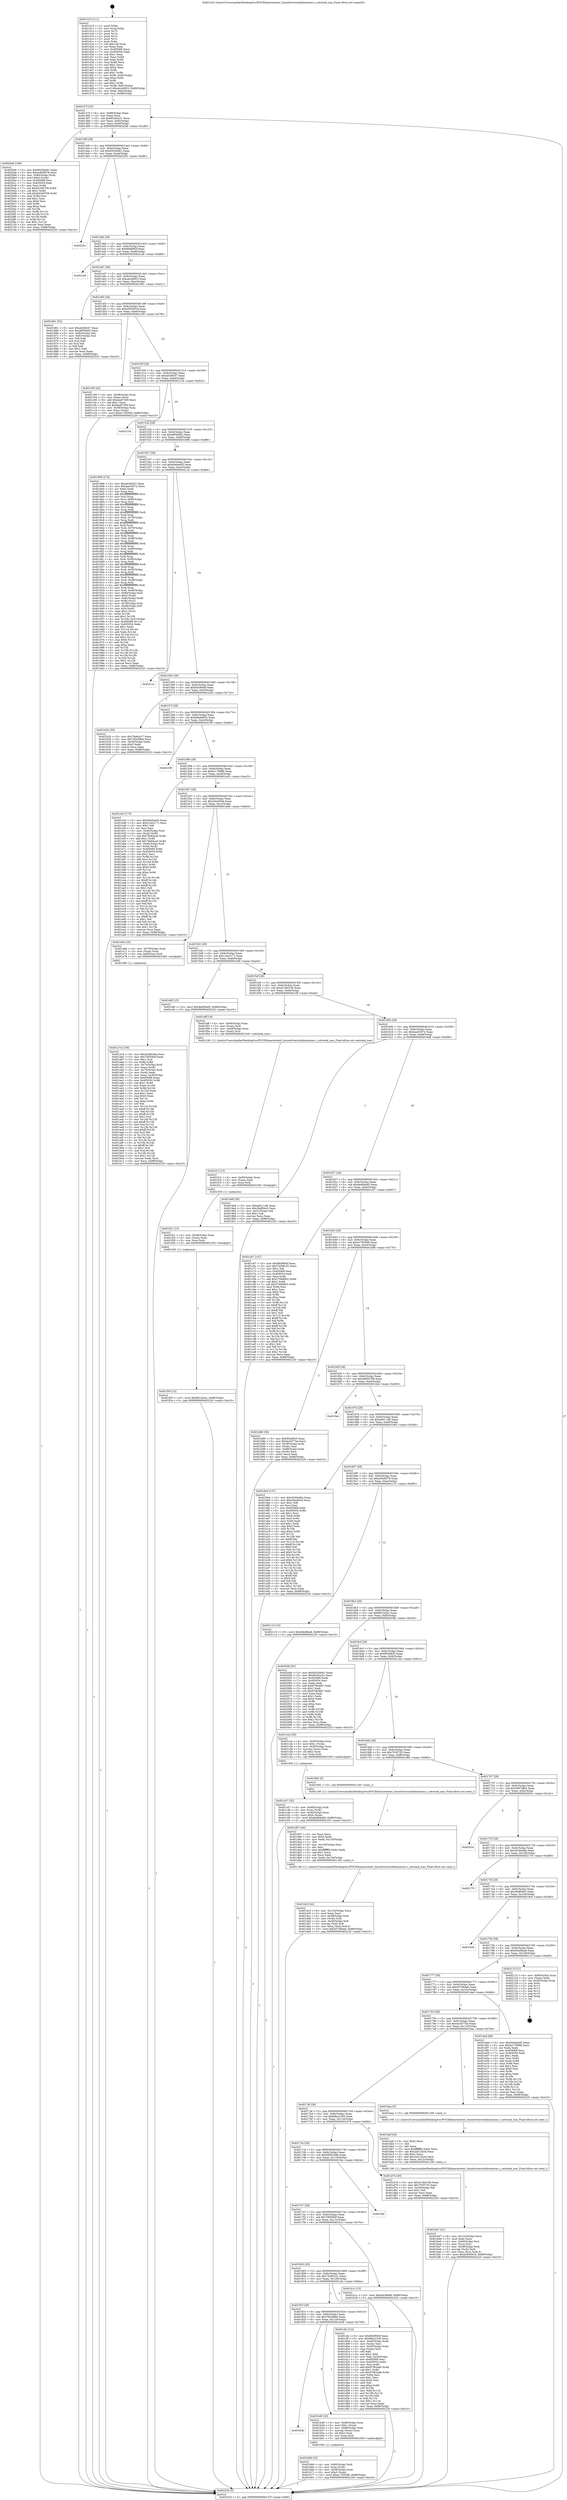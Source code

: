 digraph "0x401410" {
  label = "0x401410 (/mnt/c/Users/mathe/Desktop/tcc/POCII/binaries/extr_linuxdriversisdnhisaxisac.c_setstack_isac_Final-ollvm.out::main(0))"
  labelloc = "t"
  node[shape=record]

  Entry [label="",width=0.3,height=0.3,shape=circle,fillcolor=black,style=filled]
  "0x40147f" [label="{
     0x40147f [32]\l
     | [instrs]\l
     &nbsp;&nbsp;0x40147f \<+6\>: mov -0x88(%rbp),%eax\l
     &nbsp;&nbsp;0x401485 \<+2\>: mov %eax,%ecx\l
     &nbsp;&nbsp;0x401487 \<+6\>: sub $0x803dca31,%ecx\l
     &nbsp;&nbsp;0x40148d \<+6\>: mov %eax,-0x9c(%rbp)\l
     &nbsp;&nbsp;0x401493 \<+6\>: mov %ecx,-0xa0(%rbp)\l
     &nbsp;&nbsp;0x401499 \<+6\>: je 00000000004020a6 \<main+0xc96\>\l
  }"]
  "0x4020a6" [label="{
     0x4020a6 [106]\l
     | [instrs]\l
     &nbsp;&nbsp;0x4020a6 \<+5\>: mov $0x8502bb61,%eax\l
     &nbsp;&nbsp;0x4020ab \<+5\>: mov $0xec828678,%ecx\l
     &nbsp;&nbsp;0x4020b0 \<+4\>: mov -0x80(%rbp),%rdx\l
     &nbsp;&nbsp;0x4020b4 \<+6\>: movl $0x0,(%rdx)\l
     &nbsp;&nbsp;0x4020ba \<+7\>: mov 0x405068,%esi\l
     &nbsp;&nbsp;0x4020c1 \<+7\>: mov 0x405054,%edi\l
     &nbsp;&nbsp;0x4020c8 \<+3\>: mov %esi,%r8d\l
     &nbsp;&nbsp;0x4020cb \<+7\>: sub $0xb5340709,%r8d\l
     &nbsp;&nbsp;0x4020d2 \<+4\>: sub $0x1,%r8d\l
     &nbsp;&nbsp;0x4020d6 \<+7\>: add $0xb5340709,%r8d\l
     &nbsp;&nbsp;0x4020dd \<+4\>: imul %r8d,%esi\l
     &nbsp;&nbsp;0x4020e1 \<+3\>: and $0x1,%esi\l
     &nbsp;&nbsp;0x4020e4 \<+3\>: cmp $0x0,%esi\l
     &nbsp;&nbsp;0x4020e7 \<+4\>: sete %r9b\l
     &nbsp;&nbsp;0x4020eb \<+3\>: cmp $0xa,%edi\l
     &nbsp;&nbsp;0x4020ee \<+4\>: setl %r10b\l
     &nbsp;&nbsp;0x4020f2 \<+3\>: mov %r9b,%r11b\l
     &nbsp;&nbsp;0x4020f5 \<+3\>: and %r10b,%r11b\l
     &nbsp;&nbsp;0x4020f8 \<+3\>: xor %r10b,%r9b\l
     &nbsp;&nbsp;0x4020fb \<+3\>: or %r9b,%r11b\l
     &nbsp;&nbsp;0x4020fe \<+4\>: test $0x1,%r11b\l
     &nbsp;&nbsp;0x402102 \<+3\>: cmovne %ecx,%eax\l
     &nbsp;&nbsp;0x402105 \<+6\>: mov %eax,-0x88(%rbp)\l
     &nbsp;&nbsp;0x40210b \<+5\>: jmp 0000000000402220 \<main+0xe10\>\l
  }"]
  "0x40149f" [label="{
     0x40149f [28]\l
     | [instrs]\l
     &nbsp;&nbsp;0x40149f \<+5\>: jmp 00000000004014a4 \<main+0x94\>\l
     &nbsp;&nbsp;0x4014a4 \<+6\>: mov -0x9c(%rbp),%eax\l
     &nbsp;&nbsp;0x4014aa \<+5\>: sub $0x8502bb61,%eax\l
     &nbsp;&nbsp;0x4014af \<+6\>: mov %eax,-0xa4(%rbp)\l
     &nbsp;&nbsp;0x4014b5 \<+6\>: je 000000000040220c \<main+0xdfc\>\l
  }"]
  Exit [label="",width=0.3,height=0.3,shape=circle,fillcolor=black,style=filled,peripheries=2]
  "0x40220c" [label="{
     0x40220c\l
  }", style=dashed]
  "0x4014bb" [label="{
     0x4014bb [28]\l
     | [instrs]\l
     &nbsp;&nbsp;0x4014bb \<+5\>: jmp 00000000004014c0 \<main+0xb0\>\l
     &nbsp;&nbsp;0x4014c0 \<+6\>: mov -0x9c(%rbp),%eax\l
     &nbsp;&nbsp;0x4014c6 \<+5\>: sub $0x884f992f,%eax\l
     &nbsp;&nbsp;0x4014cb \<+6\>: mov %eax,-0xa8(%rbp)\l
     &nbsp;&nbsp;0x4014d1 \<+6\>: je 00000000004021a9 \<main+0xd99\>\l
  }"]
  "0x401f30" [label="{
     0x401f30 [15]\l
     | [instrs]\l
     &nbsp;&nbsp;0x401f30 \<+10\>: movl $0xf921b2ec,-0x88(%rbp)\l
     &nbsp;&nbsp;0x401f3a \<+5\>: jmp 0000000000402220 \<main+0xe10\>\l
  }"]
  "0x4021a9" [label="{
     0x4021a9\l
  }", style=dashed]
  "0x4014d7" [label="{
     0x4014d7 [28]\l
     | [instrs]\l
     &nbsp;&nbsp;0x4014d7 \<+5\>: jmp 00000000004014dc \<main+0xcc\>\l
     &nbsp;&nbsp;0x4014dc \<+6\>: mov -0x9c(%rbp),%eax\l
     &nbsp;&nbsp;0x4014e2 \<+5\>: sub $0xa4c4d923,%eax\l
     &nbsp;&nbsp;0x4014e7 \<+6\>: mov %eax,-0xac(%rbp)\l
     &nbsp;&nbsp;0x4014ed \<+6\>: je 0000000000401861 \<main+0x451\>\l
  }"]
  "0x401f21" [label="{
     0x401f21 [15]\l
     | [instrs]\l
     &nbsp;&nbsp;0x401f21 \<+4\>: mov -0x48(%rbp),%rax\l
     &nbsp;&nbsp;0x401f25 \<+3\>: mov (%rax),%rax\l
     &nbsp;&nbsp;0x401f28 \<+3\>: mov %rax,%rdi\l
     &nbsp;&nbsp;0x401f2b \<+5\>: call 0000000000401030 \<free@plt\>\l
     | [calls]\l
     &nbsp;&nbsp;0x401030 \{1\} (unknown)\l
  }"]
  "0x401861" [label="{
     0x401861 [53]\l
     | [instrs]\l
     &nbsp;&nbsp;0x401861 \<+5\>: mov $0xa626fc67,%eax\l
     &nbsp;&nbsp;0x401866 \<+5\>: mov $0xaf958d0c,%ecx\l
     &nbsp;&nbsp;0x40186b \<+6\>: mov -0x82(%rbp),%dl\l
     &nbsp;&nbsp;0x401871 \<+7\>: mov -0x81(%rbp),%sil\l
     &nbsp;&nbsp;0x401878 \<+3\>: mov %dl,%dil\l
     &nbsp;&nbsp;0x40187b \<+3\>: and %sil,%dil\l
     &nbsp;&nbsp;0x40187e \<+3\>: xor %sil,%dl\l
     &nbsp;&nbsp;0x401881 \<+3\>: or %dl,%dil\l
     &nbsp;&nbsp;0x401884 \<+4\>: test $0x1,%dil\l
     &nbsp;&nbsp;0x401888 \<+3\>: cmovne %ecx,%eax\l
     &nbsp;&nbsp;0x40188b \<+6\>: mov %eax,-0x88(%rbp)\l
     &nbsp;&nbsp;0x401891 \<+5\>: jmp 0000000000402220 \<main+0xe10\>\l
  }"]
  "0x4014f3" [label="{
     0x4014f3 [28]\l
     | [instrs]\l
     &nbsp;&nbsp;0x4014f3 \<+5\>: jmp 00000000004014f8 \<main+0xe8\>\l
     &nbsp;&nbsp;0x4014f8 \<+6\>: mov -0x9c(%rbp),%eax\l
     &nbsp;&nbsp;0x4014fe \<+5\>: sub $0xa5850918,%eax\l
     &nbsp;&nbsp;0x401503 \<+6\>: mov %eax,-0xb0(%rbp)\l
     &nbsp;&nbsp;0x401509 \<+6\>: je 0000000000401c00 \<main+0x7f0\>\l
  }"]
  "0x402220" [label="{
     0x402220 [5]\l
     | [instrs]\l
     &nbsp;&nbsp;0x402220 \<+5\>: jmp 000000000040147f \<main+0x6f\>\l
  }"]
  "0x401410" [label="{
     0x401410 [111]\l
     | [instrs]\l
     &nbsp;&nbsp;0x401410 \<+1\>: push %rbp\l
     &nbsp;&nbsp;0x401411 \<+3\>: mov %rsp,%rbp\l
     &nbsp;&nbsp;0x401414 \<+2\>: push %r15\l
     &nbsp;&nbsp;0x401416 \<+2\>: push %r14\l
     &nbsp;&nbsp;0x401418 \<+2\>: push %r13\l
     &nbsp;&nbsp;0x40141a \<+2\>: push %r12\l
     &nbsp;&nbsp;0x40141c \<+1\>: push %rbx\l
     &nbsp;&nbsp;0x40141d \<+7\>: sub $0x128,%rsp\l
     &nbsp;&nbsp;0x401424 \<+2\>: xor %eax,%eax\l
     &nbsp;&nbsp;0x401426 \<+7\>: mov 0x405068,%ecx\l
     &nbsp;&nbsp;0x40142d \<+7\>: mov 0x405054,%edx\l
     &nbsp;&nbsp;0x401434 \<+3\>: sub $0x1,%eax\l
     &nbsp;&nbsp;0x401437 \<+3\>: mov %ecx,%r8d\l
     &nbsp;&nbsp;0x40143a \<+3\>: add %eax,%r8d\l
     &nbsp;&nbsp;0x40143d \<+4\>: imul %r8d,%ecx\l
     &nbsp;&nbsp;0x401441 \<+3\>: and $0x1,%ecx\l
     &nbsp;&nbsp;0x401444 \<+3\>: cmp $0x0,%ecx\l
     &nbsp;&nbsp;0x401447 \<+4\>: sete %r9b\l
     &nbsp;&nbsp;0x40144b \<+4\>: and $0x1,%r9b\l
     &nbsp;&nbsp;0x40144f \<+7\>: mov %r9b,-0x82(%rbp)\l
     &nbsp;&nbsp;0x401456 \<+3\>: cmp $0xa,%edx\l
     &nbsp;&nbsp;0x401459 \<+4\>: setl %r9b\l
     &nbsp;&nbsp;0x40145d \<+4\>: and $0x1,%r9b\l
     &nbsp;&nbsp;0x401461 \<+7\>: mov %r9b,-0x81(%rbp)\l
     &nbsp;&nbsp;0x401468 \<+10\>: movl $0xa4c4d923,-0x88(%rbp)\l
     &nbsp;&nbsp;0x401472 \<+6\>: mov %edi,-0x8c(%rbp)\l
     &nbsp;&nbsp;0x401478 \<+7\>: mov %rsi,-0x98(%rbp)\l
  }"]
  "0x401f12" [label="{
     0x401f12 [15]\l
     | [instrs]\l
     &nbsp;&nbsp;0x401f12 \<+4\>: mov -0x60(%rbp),%rax\l
     &nbsp;&nbsp;0x401f16 \<+3\>: mov (%rax),%rax\l
     &nbsp;&nbsp;0x401f19 \<+3\>: mov %rax,%rdi\l
     &nbsp;&nbsp;0x401f1c \<+5\>: call 0000000000401030 \<free@plt\>\l
     | [calls]\l
     &nbsp;&nbsp;0x401030 \{1\} (unknown)\l
  }"]
  "0x401c00" [label="{
     0x401c00 [42]\l
     | [instrs]\l
     &nbsp;&nbsp;0x401c00 \<+4\>: mov -0x58(%rbp),%rax\l
     &nbsp;&nbsp;0x401c04 \<+2\>: mov (%rax),%ecx\l
     &nbsp;&nbsp;0x401c06 \<+6\>: add $0xbeaf7209,%ecx\l
     &nbsp;&nbsp;0x401c0c \<+3\>: add $0x1,%ecx\l
     &nbsp;&nbsp;0x401c0f \<+6\>: sub $0xbeaf7209,%ecx\l
     &nbsp;&nbsp;0x401c15 \<+4\>: mov -0x58(%rbp),%rax\l
     &nbsp;&nbsp;0x401c19 \<+2\>: mov %ecx,(%rax)\l
     &nbsp;&nbsp;0x401c1b \<+10\>: movl $0xe17830d9,-0x88(%rbp)\l
     &nbsp;&nbsp;0x401c25 \<+5\>: jmp 0000000000402220 \<main+0xe10\>\l
  }"]
  "0x40150f" [label="{
     0x40150f [28]\l
     | [instrs]\l
     &nbsp;&nbsp;0x40150f \<+5\>: jmp 0000000000401514 \<main+0x104\>\l
     &nbsp;&nbsp;0x401514 \<+6\>: mov -0x9c(%rbp),%eax\l
     &nbsp;&nbsp;0x40151a \<+5\>: sub $0xa626fc67,%eax\l
     &nbsp;&nbsp;0x40151f \<+6\>: mov %eax,-0xb4(%rbp)\l
     &nbsp;&nbsp;0x401525 \<+6\>: je 0000000000402134 \<main+0xd24\>\l
  }"]
  "0x401dc3" [label="{
     0x401dc3 [42]\l
     | [instrs]\l
     &nbsp;&nbsp;0x401dc3 \<+6\>: mov -0x134(%rbp),%ecx\l
     &nbsp;&nbsp;0x401dc9 \<+3\>: imul %eax,%ecx\l
     &nbsp;&nbsp;0x401dcc \<+4\>: mov -0x48(%rbp),%rdi\l
     &nbsp;&nbsp;0x401dd0 \<+3\>: mov (%rdi),%rdi\l
     &nbsp;&nbsp;0x401dd3 \<+4\>: mov -0x40(%rbp),%r8\l
     &nbsp;&nbsp;0x401dd7 \<+3\>: movslq (%r8),%r8\l
     &nbsp;&nbsp;0x401dda \<+4\>: mov %ecx,(%rdi,%r8,4)\l
     &nbsp;&nbsp;0x401dde \<+10\>: movl $0x45706da6,-0x88(%rbp)\l
     &nbsp;&nbsp;0x401de8 \<+5\>: jmp 0000000000402220 \<main+0xe10\>\l
  }"]
  "0x402134" [label="{
     0x402134\l
  }", style=dashed]
  "0x40152b" [label="{
     0x40152b [28]\l
     | [instrs]\l
     &nbsp;&nbsp;0x40152b \<+5\>: jmp 0000000000401530 \<main+0x120\>\l
     &nbsp;&nbsp;0x401530 \<+6\>: mov -0x9c(%rbp),%eax\l
     &nbsp;&nbsp;0x401536 \<+5\>: sub $0xaf958d0c,%eax\l
     &nbsp;&nbsp;0x40153b \<+6\>: mov %eax,-0xb8(%rbp)\l
     &nbsp;&nbsp;0x401541 \<+6\>: je 0000000000401896 \<main+0x486\>\l
  }"]
  "0x401d97" [label="{
     0x401d97 [44]\l
     | [instrs]\l
     &nbsp;&nbsp;0x401d97 \<+2\>: xor %ecx,%ecx\l
     &nbsp;&nbsp;0x401d99 \<+5\>: mov $0x2,%edx\l
     &nbsp;&nbsp;0x401d9e \<+6\>: mov %edx,-0x130(%rbp)\l
     &nbsp;&nbsp;0x401da4 \<+1\>: cltd\l
     &nbsp;&nbsp;0x401da5 \<+6\>: mov -0x130(%rbp),%esi\l
     &nbsp;&nbsp;0x401dab \<+2\>: idiv %esi\l
     &nbsp;&nbsp;0x401dad \<+6\>: imul $0xfffffffe,%edx,%edx\l
     &nbsp;&nbsp;0x401db3 \<+3\>: sub $0x1,%ecx\l
     &nbsp;&nbsp;0x401db6 \<+2\>: sub %ecx,%edx\l
     &nbsp;&nbsp;0x401db8 \<+6\>: mov %edx,-0x134(%rbp)\l
     &nbsp;&nbsp;0x401dbe \<+5\>: call 0000000000401160 \<next_i\>\l
     | [calls]\l
     &nbsp;&nbsp;0x401160 \{1\} (/mnt/c/Users/mathe/Desktop/tcc/POCII/binaries/extr_linuxdriversisdnhisaxisac.c_setstack_isac_Final-ollvm.out::next_i)\l
  }"]
  "0x401896" [label="{
     0x401896 [274]\l
     | [instrs]\l
     &nbsp;&nbsp;0x401896 \<+5\>: mov $0xa626fc67,%eax\l
     &nbsp;&nbsp;0x40189b \<+5\>: mov $0xdae53072,%ecx\l
     &nbsp;&nbsp;0x4018a0 \<+2\>: xor %edx,%edx\l
     &nbsp;&nbsp;0x4018a2 \<+3\>: mov %rsp,%rsi\l
     &nbsp;&nbsp;0x4018a5 \<+4\>: add $0xfffffffffffffff0,%rsi\l
     &nbsp;&nbsp;0x4018a9 \<+3\>: mov %rsi,%rsp\l
     &nbsp;&nbsp;0x4018ac \<+4\>: mov %rsi,-0x80(%rbp)\l
     &nbsp;&nbsp;0x4018b0 \<+3\>: mov %rsp,%rsi\l
     &nbsp;&nbsp;0x4018b3 \<+4\>: add $0xfffffffffffffff0,%rsi\l
     &nbsp;&nbsp;0x4018b7 \<+3\>: mov %rsi,%rsp\l
     &nbsp;&nbsp;0x4018ba \<+3\>: mov %rsp,%rdi\l
     &nbsp;&nbsp;0x4018bd \<+4\>: add $0xfffffffffffffff0,%rdi\l
     &nbsp;&nbsp;0x4018c1 \<+3\>: mov %rdi,%rsp\l
     &nbsp;&nbsp;0x4018c4 \<+4\>: mov %rdi,-0x78(%rbp)\l
     &nbsp;&nbsp;0x4018c8 \<+3\>: mov %rsp,%rdi\l
     &nbsp;&nbsp;0x4018cb \<+4\>: add $0xfffffffffffffff0,%rdi\l
     &nbsp;&nbsp;0x4018cf \<+3\>: mov %rdi,%rsp\l
     &nbsp;&nbsp;0x4018d2 \<+4\>: mov %rdi,-0x70(%rbp)\l
     &nbsp;&nbsp;0x4018d6 \<+3\>: mov %rsp,%rdi\l
     &nbsp;&nbsp;0x4018d9 \<+4\>: add $0xfffffffffffffff0,%rdi\l
     &nbsp;&nbsp;0x4018dd \<+3\>: mov %rdi,%rsp\l
     &nbsp;&nbsp;0x4018e0 \<+4\>: mov %rdi,-0x68(%rbp)\l
     &nbsp;&nbsp;0x4018e4 \<+3\>: mov %rsp,%rdi\l
     &nbsp;&nbsp;0x4018e7 \<+4\>: add $0xfffffffffffffff0,%rdi\l
     &nbsp;&nbsp;0x4018eb \<+3\>: mov %rdi,%rsp\l
     &nbsp;&nbsp;0x4018ee \<+4\>: mov %rdi,-0x60(%rbp)\l
     &nbsp;&nbsp;0x4018f2 \<+3\>: mov %rsp,%rdi\l
     &nbsp;&nbsp;0x4018f5 \<+4\>: add $0xfffffffffffffff0,%rdi\l
     &nbsp;&nbsp;0x4018f9 \<+3\>: mov %rdi,%rsp\l
     &nbsp;&nbsp;0x4018fc \<+4\>: mov %rdi,-0x58(%rbp)\l
     &nbsp;&nbsp;0x401900 \<+3\>: mov %rsp,%rdi\l
     &nbsp;&nbsp;0x401903 \<+4\>: add $0xfffffffffffffff0,%rdi\l
     &nbsp;&nbsp;0x401907 \<+3\>: mov %rdi,%rsp\l
     &nbsp;&nbsp;0x40190a \<+4\>: mov %rdi,-0x50(%rbp)\l
     &nbsp;&nbsp;0x40190e \<+3\>: mov %rsp,%rdi\l
     &nbsp;&nbsp;0x401911 \<+4\>: add $0xfffffffffffffff0,%rdi\l
     &nbsp;&nbsp;0x401915 \<+3\>: mov %rdi,%rsp\l
     &nbsp;&nbsp;0x401918 \<+4\>: mov %rdi,-0x48(%rbp)\l
     &nbsp;&nbsp;0x40191c \<+3\>: mov %rsp,%rdi\l
     &nbsp;&nbsp;0x40191f \<+4\>: add $0xfffffffffffffff0,%rdi\l
     &nbsp;&nbsp;0x401923 \<+3\>: mov %rdi,%rsp\l
     &nbsp;&nbsp;0x401926 \<+4\>: mov %rdi,-0x40(%rbp)\l
     &nbsp;&nbsp;0x40192a \<+4\>: mov -0x80(%rbp),%rdi\l
     &nbsp;&nbsp;0x40192e \<+6\>: movl $0x0,(%rdi)\l
     &nbsp;&nbsp;0x401934 \<+7\>: mov -0x8c(%rbp),%r8d\l
     &nbsp;&nbsp;0x40193b \<+3\>: mov %r8d,(%rsi)\l
     &nbsp;&nbsp;0x40193e \<+4\>: mov -0x78(%rbp),%rdi\l
     &nbsp;&nbsp;0x401942 \<+7\>: mov -0x98(%rbp),%r9\l
     &nbsp;&nbsp;0x401949 \<+3\>: mov %r9,(%rdi)\l
     &nbsp;&nbsp;0x40194c \<+3\>: cmpl $0x2,(%rsi)\l
     &nbsp;&nbsp;0x40194f \<+4\>: setne %r10b\l
     &nbsp;&nbsp;0x401953 \<+4\>: and $0x1,%r10b\l
     &nbsp;&nbsp;0x401957 \<+4\>: mov %r10b,-0x31(%rbp)\l
     &nbsp;&nbsp;0x40195b \<+8\>: mov 0x405068,%r11d\l
     &nbsp;&nbsp;0x401963 \<+7\>: mov 0x405054,%ebx\l
     &nbsp;&nbsp;0x40196a \<+3\>: sub $0x1,%edx\l
     &nbsp;&nbsp;0x40196d \<+3\>: mov %r11d,%r14d\l
     &nbsp;&nbsp;0x401970 \<+3\>: add %edx,%r14d\l
     &nbsp;&nbsp;0x401973 \<+4\>: imul %r14d,%r11d\l
     &nbsp;&nbsp;0x401977 \<+4\>: and $0x1,%r11d\l
     &nbsp;&nbsp;0x40197b \<+4\>: cmp $0x0,%r11d\l
     &nbsp;&nbsp;0x40197f \<+4\>: sete %r10b\l
     &nbsp;&nbsp;0x401983 \<+3\>: cmp $0xa,%ebx\l
     &nbsp;&nbsp;0x401986 \<+4\>: setl %r15b\l
     &nbsp;&nbsp;0x40198a \<+3\>: mov %r10b,%r12b\l
     &nbsp;&nbsp;0x40198d \<+3\>: and %r15b,%r12b\l
     &nbsp;&nbsp;0x401990 \<+3\>: xor %r15b,%r10b\l
     &nbsp;&nbsp;0x401993 \<+3\>: or %r10b,%r12b\l
     &nbsp;&nbsp;0x401996 \<+4\>: test $0x1,%r12b\l
     &nbsp;&nbsp;0x40199a \<+3\>: cmovne %ecx,%eax\l
     &nbsp;&nbsp;0x40199d \<+6\>: mov %eax,-0x88(%rbp)\l
     &nbsp;&nbsp;0x4019a3 \<+5\>: jmp 0000000000402220 \<main+0xe10\>\l
  }"]
  "0x401547" [label="{
     0x401547 [28]\l
     | [instrs]\l
     &nbsp;&nbsp;0x401547 \<+5\>: jmp 000000000040154c \<main+0x13c\>\l
     &nbsp;&nbsp;0x40154c \<+6\>: mov -0x9c(%rbp),%eax\l
     &nbsp;&nbsp;0x401552 \<+5\>: sub $0xb0e0eed5,%eax\l
     &nbsp;&nbsp;0x401557 \<+6\>: mov %eax,-0xbc(%rbp)\l
     &nbsp;&nbsp;0x40155d \<+6\>: je 00000000004021ce \<main+0xdbe\>\l
  }"]
  "0x401c47" [label="{
     0x401c47 [32]\l
     | [instrs]\l
     &nbsp;&nbsp;0x401c47 \<+4\>: mov -0x48(%rbp),%rdi\l
     &nbsp;&nbsp;0x401c4b \<+3\>: mov %rax,(%rdi)\l
     &nbsp;&nbsp;0x401c4e \<+4\>: mov -0x40(%rbp),%rax\l
     &nbsp;&nbsp;0x401c52 \<+6\>: movl $0x0,(%rax)\l
     &nbsp;&nbsp;0x401c58 \<+10\>: movl $0xde894a85,-0x88(%rbp)\l
     &nbsp;&nbsp;0x401c62 \<+5\>: jmp 0000000000402220 \<main+0xe10\>\l
  }"]
  "0x401bd7" [label="{
     0x401bd7 [41]\l
     | [instrs]\l
     &nbsp;&nbsp;0x401bd7 \<+6\>: mov -0x12c(%rbp),%ecx\l
     &nbsp;&nbsp;0x401bdd \<+3\>: imul %eax,%ecx\l
     &nbsp;&nbsp;0x401be0 \<+4\>: mov -0x60(%rbp),%rsi\l
     &nbsp;&nbsp;0x401be4 \<+3\>: mov (%rsi),%rsi\l
     &nbsp;&nbsp;0x401be7 \<+4\>: mov -0x58(%rbp),%rdi\l
     &nbsp;&nbsp;0x401beb \<+3\>: movslq (%rdi),%rdi\l
     &nbsp;&nbsp;0x401bee \<+3\>: mov %ecx,(%rsi,%rdi,4)\l
     &nbsp;&nbsp;0x401bf1 \<+10\>: movl $0xa5850918,-0x88(%rbp)\l
     &nbsp;&nbsp;0x401bfb \<+5\>: jmp 0000000000402220 \<main+0xe10\>\l
  }"]
  "0x4021ce" [label="{
     0x4021ce\l
  }", style=dashed]
  "0x401563" [label="{
     0x401563 [28]\l
     | [instrs]\l
     &nbsp;&nbsp;0x401563 \<+5\>: jmp 0000000000401568 \<main+0x158\>\l
     &nbsp;&nbsp;0x401568 \<+6\>: mov -0x9c(%rbp),%eax\l
     &nbsp;&nbsp;0x40156e \<+5\>: sub $0xb4c96a6f,%eax\l
     &nbsp;&nbsp;0x401573 \<+6\>: mov %eax,-0xc0(%rbp)\l
     &nbsp;&nbsp;0x401579 \<+6\>: je 0000000000401b2b \<main+0x71b\>\l
  }"]
  "0x401baf" [label="{
     0x401baf [40]\l
     | [instrs]\l
     &nbsp;&nbsp;0x401baf \<+5\>: mov $0x2,%ecx\l
     &nbsp;&nbsp;0x401bb4 \<+1\>: cltd\l
     &nbsp;&nbsp;0x401bb5 \<+2\>: idiv %ecx\l
     &nbsp;&nbsp;0x401bb7 \<+6\>: imul $0xfffffffe,%edx,%ecx\l
     &nbsp;&nbsp;0x401bbd \<+6\>: sub $0x2a512d3d,%ecx\l
     &nbsp;&nbsp;0x401bc3 \<+3\>: add $0x1,%ecx\l
     &nbsp;&nbsp;0x401bc6 \<+6\>: add $0x2a512d3d,%ecx\l
     &nbsp;&nbsp;0x401bcc \<+6\>: mov %ecx,-0x12c(%rbp)\l
     &nbsp;&nbsp;0x401bd2 \<+5\>: call 0000000000401160 \<next_i\>\l
     | [calls]\l
     &nbsp;&nbsp;0x401160 \{1\} (/mnt/c/Users/mathe/Desktop/tcc/POCII/binaries/extr_linuxdriversisdnhisaxisac.c_setstack_isac_Final-ollvm.out::next_i)\l
  }"]
  "0x401b2b" [label="{
     0x401b2b [30]\l
     | [instrs]\l
     &nbsp;&nbsp;0x401b2b \<+5\>: mov $0x78a6c417,%eax\l
     &nbsp;&nbsp;0x401b30 \<+5\>: mov $0x760c89eb,%ecx\l
     &nbsp;&nbsp;0x401b35 \<+3\>: mov -0x30(%rbp),%edx\l
     &nbsp;&nbsp;0x401b38 \<+3\>: cmp $0x0,%edx\l
     &nbsp;&nbsp;0x401b3b \<+3\>: cmove %ecx,%eax\l
     &nbsp;&nbsp;0x401b3e \<+6\>: mov %eax,-0x88(%rbp)\l
     &nbsp;&nbsp;0x401b44 \<+5\>: jmp 0000000000402220 \<main+0xe10\>\l
  }"]
  "0x40157f" [label="{
     0x40157f [28]\l
     | [instrs]\l
     &nbsp;&nbsp;0x40157f \<+5\>: jmp 0000000000401584 \<main+0x174\>\l
     &nbsp;&nbsp;0x401584 \<+6\>: mov -0x9c(%rbp),%eax\l
     &nbsp;&nbsp;0x40158a \<+5\>: sub $0xbbbdd052,%eax\l
     &nbsp;&nbsp;0x40158f \<+6\>: mov %eax,-0xc4(%rbp)\l
     &nbsp;&nbsp;0x401595 \<+6\>: je 00000000004021f8 \<main+0xde8\>\l
  }"]
  "0x401b66" [label="{
     0x401b66 [32]\l
     | [instrs]\l
     &nbsp;&nbsp;0x401b66 \<+4\>: mov -0x60(%rbp),%rdi\l
     &nbsp;&nbsp;0x401b6a \<+3\>: mov %rax,(%rdi)\l
     &nbsp;&nbsp;0x401b6d \<+4\>: mov -0x58(%rbp),%rax\l
     &nbsp;&nbsp;0x401b71 \<+6\>: movl $0x0,(%rax)\l
     &nbsp;&nbsp;0x401b77 \<+10\>: movl $0xe17830d9,-0x88(%rbp)\l
     &nbsp;&nbsp;0x401b81 \<+5\>: jmp 0000000000402220 \<main+0xe10\>\l
  }"]
  "0x4021f8" [label="{
     0x4021f8\l
  }", style=dashed]
  "0x40159b" [label="{
     0x40159b [28]\l
     | [instrs]\l
     &nbsp;&nbsp;0x40159b \<+5\>: jmp 00000000004015a0 \<main+0x190\>\l
     &nbsp;&nbsp;0x4015a0 \<+6\>: mov -0x9c(%rbp),%eax\l
     &nbsp;&nbsp;0x4015a6 \<+5\>: sub $0xbc179886,%eax\l
     &nbsp;&nbsp;0x4015ab \<+6\>: mov %eax,-0xc8(%rbp)\l
     &nbsp;&nbsp;0x4015b1 \<+6\>: je 0000000000401e43 \<main+0xa33\>\l
  }"]
  "0x40183b" [label="{
     0x40183b\l
  }", style=dashed]
  "0x401e43" [label="{
     0x401e43 [173]\l
     | [instrs]\l
     &nbsp;&nbsp;0x401e43 \<+5\>: mov $0xb0e0eed5,%eax\l
     &nbsp;&nbsp;0x401e48 \<+5\>: mov $0xc1be5171,%ecx\l
     &nbsp;&nbsp;0x401e4d \<+2\>: mov $0x1,%dl\l
     &nbsp;&nbsp;0x401e4f \<+2\>: xor %esi,%esi\l
     &nbsp;&nbsp;0x401e51 \<+4\>: mov -0x40(%rbp),%rdi\l
     &nbsp;&nbsp;0x401e55 \<+3\>: mov (%rdi),%r8d\l
     &nbsp;&nbsp;0x401e58 \<+7\>: sub $0x78e84ca5,%r8d\l
     &nbsp;&nbsp;0x401e5f \<+4\>: add $0x1,%r8d\l
     &nbsp;&nbsp;0x401e63 \<+7\>: add $0x78e84ca5,%r8d\l
     &nbsp;&nbsp;0x401e6a \<+4\>: mov -0x40(%rbp),%rdi\l
     &nbsp;&nbsp;0x401e6e \<+3\>: mov %r8d,(%rdi)\l
     &nbsp;&nbsp;0x401e71 \<+8\>: mov 0x405068,%r8d\l
     &nbsp;&nbsp;0x401e79 \<+8\>: mov 0x405054,%r9d\l
     &nbsp;&nbsp;0x401e81 \<+3\>: sub $0x1,%esi\l
     &nbsp;&nbsp;0x401e84 \<+3\>: mov %r8d,%r10d\l
     &nbsp;&nbsp;0x401e87 \<+3\>: add %esi,%r10d\l
     &nbsp;&nbsp;0x401e8a \<+4\>: imul %r10d,%r8d\l
     &nbsp;&nbsp;0x401e8e \<+4\>: and $0x1,%r8d\l
     &nbsp;&nbsp;0x401e92 \<+4\>: cmp $0x0,%r8d\l
     &nbsp;&nbsp;0x401e96 \<+4\>: sete %r11b\l
     &nbsp;&nbsp;0x401e9a \<+4\>: cmp $0xa,%r9d\l
     &nbsp;&nbsp;0x401e9e \<+3\>: setl %bl\l
     &nbsp;&nbsp;0x401ea1 \<+3\>: mov %r11b,%r14b\l
     &nbsp;&nbsp;0x401ea4 \<+4\>: xor $0xff,%r14b\l
     &nbsp;&nbsp;0x401ea8 \<+3\>: mov %bl,%r15b\l
     &nbsp;&nbsp;0x401eab \<+4\>: xor $0xff,%r15b\l
     &nbsp;&nbsp;0x401eaf \<+3\>: xor $0x1,%dl\l
     &nbsp;&nbsp;0x401eb2 \<+3\>: mov %r14b,%r12b\l
     &nbsp;&nbsp;0x401eb5 \<+4\>: and $0xff,%r12b\l
     &nbsp;&nbsp;0x401eb9 \<+3\>: and %dl,%r11b\l
     &nbsp;&nbsp;0x401ebc \<+3\>: mov %r15b,%r13b\l
     &nbsp;&nbsp;0x401ebf \<+4\>: and $0xff,%r13b\l
     &nbsp;&nbsp;0x401ec3 \<+2\>: and %dl,%bl\l
     &nbsp;&nbsp;0x401ec5 \<+3\>: or %r11b,%r12b\l
     &nbsp;&nbsp;0x401ec8 \<+3\>: or %bl,%r13b\l
     &nbsp;&nbsp;0x401ecb \<+3\>: xor %r13b,%r12b\l
     &nbsp;&nbsp;0x401ece \<+3\>: or %r15b,%r14b\l
     &nbsp;&nbsp;0x401ed1 \<+4\>: xor $0xff,%r14b\l
     &nbsp;&nbsp;0x401ed5 \<+3\>: or $0x1,%dl\l
     &nbsp;&nbsp;0x401ed8 \<+3\>: and %dl,%r14b\l
     &nbsp;&nbsp;0x401edb \<+3\>: or %r14b,%r12b\l
     &nbsp;&nbsp;0x401ede \<+4\>: test $0x1,%r12b\l
     &nbsp;&nbsp;0x401ee2 \<+3\>: cmovne %ecx,%eax\l
     &nbsp;&nbsp;0x401ee5 \<+6\>: mov %eax,-0x88(%rbp)\l
     &nbsp;&nbsp;0x401eeb \<+5\>: jmp 0000000000402220 \<main+0xe10\>\l
  }"]
  "0x4015b7" [label="{
     0x4015b7 [28]\l
     | [instrs]\l
     &nbsp;&nbsp;0x4015b7 \<+5\>: jmp 00000000004015bc \<main+0x1ac\>\l
     &nbsp;&nbsp;0x4015bc \<+6\>: mov -0x9c(%rbp),%eax\l
     &nbsp;&nbsp;0x4015c2 \<+5\>: sub $0xc0ee0544,%eax\l
     &nbsp;&nbsp;0x4015c7 \<+6\>: mov %eax,-0xcc(%rbp)\l
     &nbsp;&nbsp;0x4015cd \<+6\>: je 0000000000401a6d \<main+0x65d\>\l
  }"]
  "0x401b49" [label="{
     0x401b49 [29]\l
     | [instrs]\l
     &nbsp;&nbsp;0x401b49 \<+4\>: mov -0x68(%rbp),%rax\l
     &nbsp;&nbsp;0x401b4d \<+6\>: movl $0x1,(%rax)\l
     &nbsp;&nbsp;0x401b53 \<+4\>: mov -0x68(%rbp),%rax\l
     &nbsp;&nbsp;0x401b57 \<+3\>: movslq (%rax),%rax\l
     &nbsp;&nbsp;0x401b5a \<+4\>: shl $0x2,%rax\l
     &nbsp;&nbsp;0x401b5e \<+3\>: mov %rax,%rdi\l
     &nbsp;&nbsp;0x401b61 \<+5\>: call 0000000000401050 \<malloc@plt\>\l
     | [calls]\l
     &nbsp;&nbsp;0x401050 \{1\} (unknown)\l
  }"]
  "0x401a6d" [label="{
     0x401a6d [16]\l
     | [instrs]\l
     &nbsp;&nbsp;0x401a6d \<+4\>: mov -0x78(%rbp),%rax\l
     &nbsp;&nbsp;0x401a71 \<+3\>: mov (%rax),%rax\l
     &nbsp;&nbsp;0x401a74 \<+4\>: mov 0x8(%rax),%rdi\l
     &nbsp;&nbsp;0x401a78 \<+5\>: call 0000000000401060 \<atoi@plt\>\l
     | [calls]\l
     &nbsp;&nbsp;0x401060 \{1\} (unknown)\l
  }"]
  "0x4015d3" [label="{
     0x4015d3 [28]\l
     | [instrs]\l
     &nbsp;&nbsp;0x4015d3 \<+5\>: jmp 00000000004015d8 \<main+0x1c8\>\l
     &nbsp;&nbsp;0x4015d8 \<+6\>: mov -0x9c(%rbp),%eax\l
     &nbsp;&nbsp;0x4015de \<+5\>: sub $0xc1be5171,%eax\l
     &nbsp;&nbsp;0x4015e3 \<+6\>: mov %eax,-0xd0(%rbp)\l
     &nbsp;&nbsp;0x4015e9 \<+6\>: je 0000000000401ef0 \<main+0xae0\>\l
  }"]
  "0x40181f" [label="{
     0x40181f [28]\l
     | [instrs]\l
     &nbsp;&nbsp;0x40181f \<+5\>: jmp 0000000000401824 \<main+0x414\>\l
     &nbsp;&nbsp;0x401824 \<+6\>: mov -0x9c(%rbp),%eax\l
     &nbsp;&nbsp;0x40182a \<+5\>: sub $0x760c89eb,%eax\l
     &nbsp;&nbsp;0x40182f \<+6\>: mov %eax,-0x124(%rbp)\l
     &nbsp;&nbsp;0x401835 \<+6\>: je 0000000000401b49 \<main+0x739\>\l
  }"]
  "0x401ef0" [label="{
     0x401ef0 [15]\l
     | [instrs]\l
     &nbsp;&nbsp;0x401ef0 \<+10\>: movl $0xde894a85,-0x88(%rbp)\l
     &nbsp;&nbsp;0x401efa \<+5\>: jmp 0000000000402220 \<main+0xe10\>\l
  }"]
  "0x4015ef" [label="{
     0x4015ef [28]\l
     | [instrs]\l
     &nbsp;&nbsp;0x4015ef \<+5\>: jmp 00000000004015f4 \<main+0x1e4\>\l
     &nbsp;&nbsp;0x4015f4 \<+6\>: mov -0x9c(%rbp),%eax\l
     &nbsp;&nbsp;0x4015fa \<+5\>: sub $0xd13b0108,%eax\l
     &nbsp;&nbsp;0x4015ff \<+6\>: mov %eax,-0xd4(%rbp)\l
     &nbsp;&nbsp;0x401605 \<+6\>: je 0000000000401eff \<main+0xaef\>\l
  }"]
  "0x401cfa" [label="{
     0x401cfa [122]\l
     | [instrs]\l
     &nbsp;&nbsp;0x401cfa \<+5\>: mov $0x884f992f,%eax\l
     &nbsp;&nbsp;0x401cff \<+5\>: mov $0x68ec2256,%ecx\l
     &nbsp;&nbsp;0x401d04 \<+4\>: mov -0x40(%rbp),%rdx\l
     &nbsp;&nbsp;0x401d08 \<+2\>: mov (%rdx),%esi\l
     &nbsp;&nbsp;0x401d0a \<+4\>: mov -0x50(%rbp),%rdx\l
     &nbsp;&nbsp;0x401d0e \<+2\>: cmp (%rdx),%esi\l
     &nbsp;&nbsp;0x401d10 \<+4\>: setl %dil\l
     &nbsp;&nbsp;0x401d14 \<+4\>: and $0x1,%dil\l
     &nbsp;&nbsp;0x401d18 \<+4\>: mov %dil,-0x29(%rbp)\l
     &nbsp;&nbsp;0x401d1c \<+7\>: mov 0x405068,%esi\l
     &nbsp;&nbsp;0x401d23 \<+8\>: mov 0x405054,%r8d\l
     &nbsp;&nbsp;0x401d2b \<+3\>: mov %esi,%r9d\l
     &nbsp;&nbsp;0x401d2e \<+7\>: add $0x97f62ed6,%r9d\l
     &nbsp;&nbsp;0x401d35 \<+4\>: sub $0x1,%r9d\l
     &nbsp;&nbsp;0x401d39 \<+7\>: sub $0x97f62ed6,%r9d\l
     &nbsp;&nbsp;0x401d40 \<+4\>: imul %r9d,%esi\l
     &nbsp;&nbsp;0x401d44 \<+3\>: and $0x1,%esi\l
     &nbsp;&nbsp;0x401d47 \<+3\>: cmp $0x0,%esi\l
     &nbsp;&nbsp;0x401d4a \<+4\>: sete %dil\l
     &nbsp;&nbsp;0x401d4e \<+4\>: cmp $0xa,%r8d\l
     &nbsp;&nbsp;0x401d52 \<+4\>: setl %r10b\l
     &nbsp;&nbsp;0x401d56 \<+3\>: mov %dil,%r11b\l
     &nbsp;&nbsp;0x401d59 \<+3\>: and %r10b,%r11b\l
     &nbsp;&nbsp;0x401d5c \<+3\>: xor %r10b,%dil\l
     &nbsp;&nbsp;0x401d5f \<+3\>: or %dil,%r11b\l
     &nbsp;&nbsp;0x401d62 \<+4\>: test $0x1,%r11b\l
     &nbsp;&nbsp;0x401d66 \<+3\>: cmovne %ecx,%eax\l
     &nbsp;&nbsp;0x401d69 \<+6\>: mov %eax,-0x88(%rbp)\l
     &nbsp;&nbsp;0x401d6f \<+5\>: jmp 0000000000402220 \<main+0xe10\>\l
  }"]
  "0x401eff" [label="{
     0x401eff [19]\l
     | [instrs]\l
     &nbsp;&nbsp;0x401eff \<+4\>: mov -0x60(%rbp),%rax\l
     &nbsp;&nbsp;0x401f03 \<+3\>: mov (%rax),%rdi\l
     &nbsp;&nbsp;0x401f06 \<+4\>: mov -0x48(%rbp),%rax\l
     &nbsp;&nbsp;0x401f0a \<+3\>: mov (%rax),%rsi\l
     &nbsp;&nbsp;0x401f0d \<+5\>: call 0000000000401240 \<setstack_isac\>\l
     | [calls]\l
     &nbsp;&nbsp;0x401240 \{1\} (/mnt/c/Users/mathe/Desktop/tcc/POCII/binaries/extr_linuxdriversisdnhisaxisac.c_setstack_isac_Final-ollvm.out::setstack_isac)\l
  }"]
  "0x40160b" [label="{
     0x40160b [28]\l
     | [instrs]\l
     &nbsp;&nbsp;0x40160b \<+5\>: jmp 0000000000401610 \<main+0x200\>\l
     &nbsp;&nbsp;0x401610 \<+6\>: mov -0x9c(%rbp),%eax\l
     &nbsp;&nbsp;0x401616 \<+5\>: sub $0xdae53072,%eax\l
     &nbsp;&nbsp;0x40161b \<+6\>: mov %eax,-0xd8(%rbp)\l
     &nbsp;&nbsp;0x401621 \<+6\>: je 00000000004019a8 \<main+0x598\>\l
  }"]
  "0x401803" [label="{
     0x401803 [28]\l
     | [instrs]\l
     &nbsp;&nbsp;0x401803 \<+5\>: jmp 0000000000401808 \<main+0x3f8\>\l
     &nbsp;&nbsp;0x401808 \<+6\>: mov -0x9c(%rbp),%eax\l
     &nbsp;&nbsp;0x40180e \<+5\>: sub $0x742681d1,%eax\l
     &nbsp;&nbsp;0x401813 \<+6\>: mov %eax,-0x120(%rbp)\l
     &nbsp;&nbsp;0x401819 \<+6\>: je 0000000000401cfa \<main+0x8ea\>\l
  }"]
  "0x4019a8" [label="{
     0x4019a8 [30]\l
     | [instrs]\l
     &nbsp;&nbsp;0x4019a8 \<+5\>: mov $0xe8411cfb,%eax\l
     &nbsp;&nbsp;0x4019ad \<+5\>: mov $0x3bdf0dc0,%ecx\l
     &nbsp;&nbsp;0x4019b2 \<+3\>: mov -0x31(%rbp),%dl\l
     &nbsp;&nbsp;0x4019b5 \<+3\>: test $0x1,%dl\l
     &nbsp;&nbsp;0x4019b8 \<+3\>: cmovne %ecx,%eax\l
     &nbsp;&nbsp;0x4019bb \<+6\>: mov %eax,-0x88(%rbp)\l
     &nbsp;&nbsp;0x4019c1 \<+5\>: jmp 0000000000402220 \<main+0xe10\>\l
  }"]
  "0x401627" [label="{
     0x401627 [28]\l
     | [instrs]\l
     &nbsp;&nbsp;0x401627 \<+5\>: jmp 000000000040162c \<main+0x21c\>\l
     &nbsp;&nbsp;0x40162c \<+6\>: mov -0x9c(%rbp),%eax\l
     &nbsp;&nbsp;0x401632 \<+5\>: sub $0xde894a85,%eax\l
     &nbsp;&nbsp;0x401637 \<+6\>: mov %eax,-0xdc(%rbp)\l
     &nbsp;&nbsp;0x40163d \<+6\>: je 0000000000401c67 \<main+0x857\>\l
  }"]
  "0x401b1c" [label="{
     0x401b1c [15]\l
     | [instrs]\l
     &nbsp;&nbsp;0x401b1c \<+10\>: movl $0xb4c96a6f,-0x88(%rbp)\l
     &nbsp;&nbsp;0x401b26 \<+5\>: jmp 0000000000402220 \<main+0xe10\>\l
  }"]
  "0x401c67" [label="{
     0x401c67 [147]\l
     | [instrs]\l
     &nbsp;&nbsp;0x401c67 \<+5\>: mov $0x884f992f,%eax\l
     &nbsp;&nbsp;0x401c6c \<+5\>: mov $0x742681d1,%ecx\l
     &nbsp;&nbsp;0x401c71 \<+2\>: mov $0x1,%dl\l
     &nbsp;&nbsp;0x401c73 \<+7\>: mov 0x405068,%esi\l
     &nbsp;&nbsp;0x401c7a \<+7\>: mov 0x405054,%edi\l
     &nbsp;&nbsp;0x401c81 \<+3\>: mov %esi,%r8d\l
     &nbsp;&nbsp;0x401c84 \<+7\>: add $0x27668802,%r8d\l
     &nbsp;&nbsp;0x401c8b \<+4\>: sub $0x1,%r8d\l
     &nbsp;&nbsp;0x401c8f \<+7\>: sub $0x27668802,%r8d\l
     &nbsp;&nbsp;0x401c96 \<+4\>: imul %r8d,%esi\l
     &nbsp;&nbsp;0x401c9a \<+3\>: and $0x1,%esi\l
     &nbsp;&nbsp;0x401c9d \<+3\>: cmp $0x0,%esi\l
     &nbsp;&nbsp;0x401ca0 \<+4\>: sete %r9b\l
     &nbsp;&nbsp;0x401ca4 \<+3\>: cmp $0xa,%edi\l
     &nbsp;&nbsp;0x401ca7 \<+4\>: setl %r10b\l
     &nbsp;&nbsp;0x401cab \<+3\>: mov %r9b,%r11b\l
     &nbsp;&nbsp;0x401cae \<+4\>: xor $0xff,%r11b\l
     &nbsp;&nbsp;0x401cb2 \<+3\>: mov %r10b,%bl\l
     &nbsp;&nbsp;0x401cb5 \<+3\>: xor $0xff,%bl\l
     &nbsp;&nbsp;0x401cb8 \<+3\>: xor $0x1,%dl\l
     &nbsp;&nbsp;0x401cbb \<+3\>: mov %r11b,%r14b\l
     &nbsp;&nbsp;0x401cbe \<+4\>: and $0xff,%r14b\l
     &nbsp;&nbsp;0x401cc2 \<+3\>: and %dl,%r9b\l
     &nbsp;&nbsp;0x401cc5 \<+3\>: mov %bl,%r15b\l
     &nbsp;&nbsp;0x401cc8 \<+4\>: and $0xff,%r15b\l
     &nbsp;&nbsp;0x401ccc \<+3\>: and %dl,%r10b\l
     &nbsp;&nbsp;0x401ccf \<+3\>: or %r9b,%r14b\l
     &nbsp;&nbsp;0x401cd2 \<+3\>: or %r10b,%r15b\l
     &nbsp;&nbsp;0x401cd5 \<+3\>: xor %r15b,%r14b\l
     &nbsp;&nbsp;0x401cd8 \<+3\>: or %bl,%r11b\l
     &nbsp;&nbsp;0x401cdb \<+4\>: xor $0xff,%r11b\l
     &nbsp;&nbsp;0x401cdf \<+3\>: or $0x1,%dl\l
     &nbsp;&nbsp;0x401ce2 \<+3\>: and %dl,%r11b\l
     &nbsp;&nbsp;0x401ce5 \<+3\>: or %r11b,%r14b\l
     &nbsp;&nbsp;0x401ce8 \<+4\>: test $0x1,%r14b\l
     &nbsp;&nbsp;0x401cec \<+3\>: cmovne %ecx,%eax\l
     &nbsp;&nbsp;0x401cef \<+6\>: mov %eax,-0x88(%rbp)\l
     &nbsp;&nbsp;0x401cf5 \<+5\>: jmp 0000000000402220 \<main+0xe10\>\l
  }"]
  "0x401643" [label="{
     0x401643 [28]\l
     | [instrs]\l
     &nbsp;&nbsp;0x401643 \<+5\>: jmp 0000000000401648 \<main+0x238\>\l
     &nbsp;&nbsp;0x401648 \<+6\>: mov -0x9c(%rbp),%eax\l
     &nbsp;&nbsp;0x40164e \<+5\>: sub $0xe17830d9,%eax\l
     &nbsp;&nbsp;0x401653 \<+6\>: mov %eax,-0xe0(%rbp)\l
     &nbsp;&nbsp;0x401659 \<+6\>: je 0000000000401b86 \<main+0x776\>\l
  }"]
  "0x4017e7" [label="{
     0x4017e7 [28]\l
     | [instrs]\l
     &nbsp;&nbsp;0x4017e7 \<+5\>: jmp 00000000004017ec \<main+0x3dc\>\l
     &nbsp;&nbsp;0x4017ec \<+6\>: mov -0x9c(%rbp),%eax\l
     &nbsp;&nbsp;0x4017f2 \<+5\>: sub $0x70f5584f,%eax\l
     &nbsp;&nbsp;0x4017f7 \<+6\>: mov %eax,-0x11c(%rbp)\l
     &nbsp;&nbsp;0x4017fd \<+6\>: je 0000000000401b1c \<main+0x70c\>\l
  }"]
  "0x401b86" [label="{
     0x401b86 [36]\l
     | [instrs]\l
     &nbsp;&nbsp;0x401b86 \<+5\>: mov $0xf93ef625,%eax\l
     &nbsp;&nbsp;0x401b8b \<+5\>: mov $0x4a3d77be,%ecx\l
     &nbsp;&nbsp;0x401b90 \<+4\>: mov -0x58(%rbp),%rdx\l
     &nbsp;&nbsp;0x401b94 \<+2\>: mov (%rdx),%esi\l
     &nbsp;&nbsp;0x401b96 \<+4\>: mov -0x68(%rbp),%rdx\l
     &nbsp;&nbsp;0x401b9a \<+2\>: cmp (%rdx),%esi\l
     &nbsp;&nbsp;0x401b9c \<+3\>: cmovl %ecx,%eax\l
     &nbsp;&nbsp;0x401b9f \<+6\>: mov %eax,-0x88(%rbp)\l
     &nbsp;&nbsp;0x401ba5 \<+5\>: jmp 0000000000402220 \<main+0xe10\>\l
  }"]
  "0x40165f" [label="{
     0x40165f [28]\l
     | [instrs]\l
     &nbsp;&nbsp;0x40165f \<+5\>: jmp 0000000000401664 \<main+0x254\>\l
     &nbsp;&nbsp;0x401664 \<+6\>: mov -0x9c(%rbp),%eax\l
     &nbsp;&nbsp;0x40166a \<+5\>: sub $0xe69047b8,%eax\l
     &nbsp;&nbsp;0x40166f \<+6\>: mov %eax,-0xe4(%rbp)\l
     &nbsp;&nbsp;0x401675 \<+6\>: je 0000000000401fa4 \<main+0xb94\>\l
  }"]
  "0x401f4e" [label="{
     0x401f4e\l
  }", style=dashed]
  "0x401fa4" [label="{
     0x401fa4\l
  }", style=dashed]
  "0x40167b" [label="{
     0x40167b [28]\l
     | [instrs]\l
     &nbsp;&nbsp;0x40167b \<+5\>: jmp 0000000000401680 \<main+0x270\>\l
     &nbsp;&nbsp;0x401680 \<+6\>: mov -0x9c(%rbp),%eax\l
     &nbsp;&nbsp;0x401686 \<+5\>: sub $0xe8411cfb,%eax\l
     &nbsp;&nbsp;0x40168b \<+6\>: mov %eax,-0xe8(%rbp)\l
     &nbsp;&nbsp;0x401691 \<+6\>: je 00000000004019e4 \<main+0x5d4\>\l
  }"]
  "0x4017cb" [label="{
     0x4017cb [28]\l
     | [instrs]\l
     &nbsp;&nbsp;0x4017cb \<+5\>: jmp 00000000004017d0 \<main+0x3c0\>\l
     &nbsp;&nbsp;0x4017d0 \<+6\>: mov -0x9c(%rbp),%eax\l
     &nbsp;&nbsp;0x4017d6 \<+5\>: sub $0x6d561b8b,%eax\l
     &nbsp;&nbsp;0x4017db \<+6\>: mov %eax,-0x118(%rbp)\l
     &nbsp;&nbsp;0x4017e1 \<+6\>: je 0000000000401f4e \<main+0xb3e\>\l
  }"]
  "0x4019e4" [label="{
     0x4019e4 [137]\l
     | [instrs]\l
     &nbsp;&nbsp;0x4019e4 \<+5\>: mov $0x2b30e46a,%eax\l
     &nbsp;&nbsp;0x4019e9 \<+5\>: mov $0xc0ee0544,%ecx\l
     &nbsp;&nbsp;0x4019ee \<+2\>: mov $0x1,%dl\l
     &nbsp;&nbsp;0x4019f0 \<+2\>: xor %esi,%esi\l
     &nbsp;&nbsp;0x4019f2 \<+7\>: mov 0x405068,%edi\l
     &nbsp;&nbsp;0x4019f9 \<+8\>: mov 0x405054,%r8d\l
     &nbsp;&nbsp;0x401a01 \<+3\>: sub $0x1,%esi\l
     &nbsp;&nbsp;0x401a04 \<+3\>: mov %edi,%r9d\l
     &nbsp;&nbsp;0x401a07 \<+3\>: add %esi,%r9d\l
     &nbsp;&nbsp;0x401a0a \<+4\>: imul %r9d,%edi\l
     &nbsp;&nbsp;0x401a0e \<+3\>: and $0x1,%edi\l
     &nbsp;&nbsp;0x401a11 \<+3\>: cmp $0x0,%edi\l
     &nbsp;&nbsp;0x401a14 \<+4\>: sete %r10b\l
     &nbsp;&nbsp;0x401a18 \<+4\>: cmp $0xa,%r8d\l
     &nbsp;&nbsp;0x401a1c \<+4\>: setl %r11b\l
     &nbsp;&nbsp;0x401a20 \<+3\>: mov %r10b,%bl\l
     &nbsp;&nbsp;0x401a23 \<+3\>: xor $0xff,%bl\l
     &nbsp;&nbsp;0x401a26 \<+3\>: mov %r11b,%r14b\l
     &nbsp;&nbsp;0x401a29 \<+4\>: xor $0xff,%r14b\l
     &nbsp;&nbsp;0x401a2d \<+3\>: xor $0x0,%dl\l
     &nbsp;&nbsp;0x401a30 \<+3\>: mov %bl,%r15b\l
     &nbsp;&nbsp;0x401a33 \<+4\>: and $0x0,%r15b\l
     &nbsp;&nbsp;0x401a37 \<+3\>: and %dl,%r10b\l
     &nbsp;&nbsp;0x401a3a \<+3\>: mov %r14b,%r12b\l
     &nbsp;&nbsp;0x401a3d \<+4\>: and $0x0,%r12b\l
     &nbsp;&nbsp;0x401a41 \<+3\>: and %dl,%r11b\l
     &nbsp;&nbsp;0x401a44 \<+3\>: or %r10b,%r15b\l
     &nbsp;&nbsp;0x401a47 \<+3\>: or %r11b,%r12b\l
     &nbsp;&nbsp;0x401a4a \<+3\>: xor %r12b,%r15b\l
     &nbsp;&nbsp;0x401a4d \<+3\>: or %r14b,%bl\l
     &nbsp;&nbsp;0x401a50 \<+3\>: xor $0xff,%bl\l
     &nbsp;&nbsp;0x401a53 \<+3\>: or $0x0,%dl\l
     &nbsp;&nbsp;0x401a56 \<+2\>: and %dl,%bl\l
     &nbsp;&nbsp;0x401a58 \<+3\>: or %bl,%r15b\l
     &nbsp;&nbsp;0x401a5b \<+4\>: test $0x1,%r15b\l
     &nbsp;&nbsp;0x401a5f \<+3\>: cmovne %ecx,%eax\l
     &nbsp;&nbsp;0x401a62 \<+6\>: mov %eax,-0x88(%rbp)\l
     &nbsp;&nbsp;0x401a68 \<+5\>: jmp 0000000000402220 \<main+0xe10\>\l
  }"]
  "0x401697" [label="{
     0x401697 [28]\l
     | [instrs]\l
     &nbsp;&nbsp;0x401697 \<+5\>: jmp 000000000040169c \<main+0x28c\>\l
     &nbsp;&nbsp;0x40169c \<+6\>: mov -0x9c(%rbp),%eax\l
     &nbsp;&nbsp;0x4016a2 \<+5\>: sub $0xec828678,%eax\l
     &nbsp;&nbsp;0x4016a7 \<+6\>: mov %eax,-0xec(%rbp)\l
     &nbsp;&nbsp;0x4016ad \<+6\>: je 0000000000402110 \<main+0xd00\>\l
  }"]
  "0x401a7d" [label="{
     0x401a7d [159]\l
     | [instrs]\l
     &nbsp;&nbsp;0x401a7d \<+5\>: mov $0x2b30e46a,%ecx\l
     &nbsp;&nbsp;0x401a82 \<+5\>: mov $0x70f5584f,%edx\l
     &nbsp;&nbsp;0x401a87 \<+3\>: mov $0x1,%sil\l
     &nbsp;&nbsp;0x401a8a \<+3\>: xor %r8d,%r8d\l
     &nbsp;&nbsp;0x401a8d \<+4\>: mov -0x70(%rbp),%rdi\l
     &nbsp;&nbsp;0x401a91 \<+2\>: mov %eax,(%rdi)\l
     &nbsp;&nbsp;0x401a93 \<+4\>: mov -0x70(%rbp),%rdi\l
     &nbsp;&nbsp;0x401a97 \<+2\>: mov (%rdi),%eax\l
     &nbsp;&nbsp;0x401a99 \<+3\>: mov %eax,-0x30(%rbp)\l
     &nbsp;&nbsp;0x401a9c \<+7\>: mov 0x405068,%eax\l
     &nbsp;&nbsp;0x401aa3 \<+8\>: mov 0x405054,%r9d\l
     &nbsp;&nbsp;0x401aab \<+4\>: sub $0x1,%r8d\l
     &nbsp;&nbsp;0x401aaf \<+3\>: mov %eax,%r10d\l
     &nbsp;&nbsp;0x401ab2 \<+3\>: add %r8d,%r10d\l
     &nbsp;&nbsp;0x401ab5 \<+4\>: imul %r10d,%eax\l
     &nbsp;&nbsp;0x401ab9 \<+3\>: and $0x1,%eax\l
     &nbsp;&nbsp;0x401abc \<+3\>: cmp $0x0,%eax\l
     &nbsp;&nbsp;0x401abf \<+4\>: sete %r11b\l
     &nbsp;&nbsp;0x401ac3 \<+4\>: cmp $0xa,%r9d\l
     &nbsp;&nbsp;0x401ac7 \<+3\>: setl %bl\l
     &nbsp;&nbsp;0x401aca \<+3\>: mov %r11b,%r14b\l
     &nbsp;&nbsp;0x401acd \<+4\>: xor $0xff,%r14b\l
     &nbsp;&nbsp;0x401ad1 \<+3\>: mov %bl,%r15b\l
     &nbsp;&nbsp;0x401ad4 \<+4\>: xor $0xff,%r15b\l
     &nbsp;&nbsp;0x401ad8 \<+4\>: xor $0x1,%sil\l
     &nbsp;&nbsp;0x401adc \<+3\>: mov %r14b,%r12b\l
     &nbsp;&nbsp;0x401adf \<+4\>: and $0xff,%r12b\l
     &nbsp;&nbsp;0x401ae3 \<+3\>: and %sil,%r11b\l
     &nbsp;&nbsp;0x401ae6 \<+3\>: mov %r15b,%r13b\l
     &nbsp;&nbsp;0x401ae9 \<+4\>: and $0xff,%r13b\l
     &nbsp;&nbsp;0x401aed \<+3\>: and %sil,%bl\l
     &nbsp;&nbsp;0x401af0 \<+3\>: or %r11b,%r12b\l
     &nbsp;&nbsp;0x401af3 \<+3\>: or %bl,%r13b\l
     &nbsp;&nbsp;0x401af6 \<+3\>: xor %r13b,%r12b\l
     &nbsp;&nbsp;0x401af9 \<+3\>: or %r15b,%r14b\l
     &nbsp;&nbsp;0x401afc \<+4\>: xor $0xff,%r14b\l
     &nbsp;&nbsp;0x401b00 \<+4\>: or $0x1,%sil\l
     &nbsp;&nbsp;0x401b04 \<+3\>: and %sil,%r14b\l
     &nbsp;&nbsp;0x401b07 \<+3\>: or %r14b,%r12b\l
     &nbsp;&nbsp;0x401b0a \<+4\>: test $0x1,%r12b\l
     &nbsp;&nbsp;0x401b0e \<+3\>: cmovne %edx,%ecx\l
     &nbsp;&nbsp;0x401b11 \<+6\>: mov %ecx,-0x88(%rbp)\l
     &nbsp;&nbsp;0x401b17 \<+5\>: jmp 0000000000402220 \<main+0xe10\>\l
  }"]
  "0x401d74" [label="{
     0x401d74 [30]\l
     | [instrs]\l
     &nbsp;&nbsp;0x401d74 \<+5\>: mov $0xd13b0108,%eax\l
     &nbsp;&nbsp;0x401d79 \<+5\>: mov $0x7030720,%ecx\l
     &nbsp;&nbsp;0x401d7e \<+3\>: mov -0x29(%rbp),%dl\l
     &nbsp;&nbsp;0x401d81 \<+3\>: test $0x1,%dl\l
     &nbsp;&nbsp;0x401d84 \<+3\>: cmovne %ecx,%eax\l
     &nbsp;&nbsp;0x401d87 \<+6\>: mov %eax,-0x88(%rbp)\l
     &nbsp;&nbsp;0x401d8d \<+5\>: jmp 0000000000402220 \<main+0xe10\>\l
  }"]
  "0x402110" [label="{
     0x402110 [15]\l
     | [instrs]\l
     &nbsp;&nbsp;0x402110 \<+10\>: movl $0x40ed9ea8,-0x88(%rbp)\l
     &nbsp;&nbsp;0x40211a \<+5\>: jmp 0000000000402220 \<main+0xe10\>\l
  }"]
  "0x4016b3" [label="{
     0x4016b3 [28]\l
     | [instrs]\l
     &nbsp;&nbsp;0x4016b3 \<+5\>: jmp 00000000004016b8 \<main+0x2a8\>\l
     &nbsp;&nbsp;0x4016b8 \<+6\>: mov -0x9c(%rbp),%eax\l
     &nbsp;&nbsp;0x4016be \<+5\>: sub $0xf921b2ec,%eax\l
     &nbsp;&nbsp;0x4016c3 \<+6\>: mov %eax,-0xf0(%rbp)\l
     &nbsp;&nbsp;0x4016c9 \<+6\>: je 000000000040204b \<main+0xc3b\>\l
  }"]
  "0x4017af" [label="{
     0x4017af [28]\l
     | [instrs]\l
     &nbsp;&nbsp;0x4017af \<+5\>: jmp 00000000004017b4 \<main+0x3a4\>\l
     &nbsp;&nbsp;0x4017b4 \<+6\>: mov -0x9c(%rbp),%eax\l
     &nbsp;&nbsp;0x4017ba \<+5\>: sub $0x68ec2256,%eax\l
     &nbsp;&nbsp;0x4017bf \<+6\>: mov %eax,-0x114(%rbp)\l
     &nbsp;&nbsp;0x4017c5 \<+6\>: je 0000000000401d74 \<main+0x964\>\l
  }"]
  "0x40204b" [label="{
     0x40204b [91]\l
     | [instrs]\l
     &nbsp;&nbsp;0x40204b \<+5\>: mov $0x8502bb61,%eax\l
     &nbsp;&nbsp;0x402050 \<+5\>: mov $0x803dca31,%ecx\l
     &nbsp;&nbsp;0x402055 \<+7\>: mov 0x405068,%edx\l
     &nbsp;&nbsp;0x40205c \<+7\>: mov 0x405054,%esi\l
     &nbsp;&nbsp;0x402063 \<+2\>: mov %edx,%edi\l
     &nbsp;&nbsp;0x402065 \<+6\>: add $0x678b4fd7,%edi\l
     &nbsp;&nbsp;0x40206b \<+3\>: sub $0x1,%edi\l
     &nbsp;&nbsp;0x40206e \<+6\>: sub $0x678b4fd7,%edi\l
     &nbsp;&nbsp;0x402074 \<+3\>: imul %edi,%edx\l
     &nbsp;&nbsp;0x402077 \<+3\>: and $0x1,%edx\l
     &nbsp;&nbsp;0x40207a \<+3\>: cmp $0x0,%edx\l
     &nbsp;&nbsp;0x40207d \<+4\>: sete %r8b\l
     &nbsp;&nbsp;0x402081 \<+3\>: cmp $0xa,%esi\l
     &nbsp;&nbsp;0x402084 \<+4\>: setl %r9b\l
     &nbsp;&nbsp;0x402088 \<+3\>: mov %r8b,%r10b\l
     &nbsp;&nbsp;0x40208b \<+3\>: and %r9b,%r10b\l
     &nbsp;&nbsp;0x40208e \<+3\>: xor %r9b,%r8b\l
     &nbsp;&nbsp;0x402091 \<+3\>: or %r8b,%r10b\l
     &nbsp;&nbsp;0x402094 \<+4\>: test $0x1,%r10b\l
     &nbsp;&nbsp;0x402098 \<+3\>: cmovne %ecx,%eax\l
     &nbsp;&nbsp;0x40209b \<+6\>: mov %eax,-0x88(%rbp)\l
     &nbsp;&nbsp;0x4020a1 \<+5\>: jmp 0000000000402220 \<main+0xe10\>\l
  }"]
  "0x4016cf" [label="{
     0x4016cf [28]\l
     | [instrs]\l
     &nbsp;&nbsp;0x4016cf \<+5\>: jmp 00000000004016d4 \<main+0x2c4\>\l
     &nbsp;&nbsp;0x4016d4 \<+6\>: mov -0x9c(%rbp),%eax\l
     &nbsp;&nbsp;0x4016da \<+5\>: sub $0xf93ef625,%eax\l
     &nbsp;&nbsp;0x4016df \<+6\>: mov %eax,-0xf4(%rbp)\l
     &nbsp;&nbsp;0x4016e5 \<+6\>: je 0000000000401c2a \<main+0x81a\>\l
  }"]
  "0x401baa" [label="{
     0x401baa [5]\l
     | [instrs]\l
     &nbsp;&nbsp;0x401baa \<+5\>: call 0000000000401160 \<next_i\>\l
     | [calls]\l
     &nbsp;&nbsp;0x401160 \{1\} (/mnt/c/Users/mathe/Desktop/tcc/POCII/binaries/extr_linuxdriversisdnhisaxisac.c_setstack_isac_Final-ollvm.out::next_i)\l
  }"]
  "0x401c2a" [label="{
     0x401c2a [29]\l
     | [instrs]\l
     &nbsp;&nbsp;0x401c2a \<+4\>: mov -0x50(%rbp),%rax\l
     &nbsp;&nbsp;0x401c2e \<+6\>: movl $0x1,(%rax)\l
     &nbsp;&nbsp;0x401c34 \<+4\>: mov -0x50(%rbp),%rax\l
     &nbsp;&nbsp;0x401c38 \<+3\>: movslq (%rax),%rax\l
     &nbsp;&nbsp;0x401c3b \<+4\>: shl $0x2,%rax\l
     &nbsp;&nbsp;0x401c3f \<+3\>: mov %rax,%rdi\l
     &nbsp;&nbsp;0x401c42 \<+5\>: call 0000000000401050 \<malloc@plt\>\l
     | [calls]\l
     &nbsp;&nbsp;0x401050 \{1\} (unknown)\l
  }"]
  "0x4016eb" [label="{
     0x4016eb [28]\l
     | [instrs]\l
     &nbsp;&nbsp;0x4016eb \<+5\>: jmp 00000000004016f0 \<main+0x2e0\>\l
     &nbsp;&nbsp;0x4016f0 \<+6\>: mov -0x9c(%rbp),%eax\l
     &nbsp;&nbsp;0x4016f6 \<+5\>: sub $0x7030720,%eax\l
     &nbsp;&nbsp;0x4016fb \<+6\>: mov %eax,-0xf8(%rbp)\l
     &nbsp;&nbsp;0x401701 \<+6\>: je 0000000000401d92 \<main+0x982\>\l
  }"]
  "0x401793" [label="{
     0x401793 [28]\l
     | [instrs]\l
     &nbsp;&nbsp;0x401793 \<+5\>: jmp 0000000000401798 \<main+0x388\>\l
     &nbsp;&nbsp;0x401798 \<+6\>: mov -0x9c(%rbp),%eax\l
     &nbsp;&nbsp;0x40179e \<+5\>: sub $0x4a3d77be,%eax\l
     &nbsp;&nbsp;0x4017a3 \<+6\>: mov %eax,-0x110(%rbp)\l
     &nbsp;&nbsp;0x4017a9 \<+6\>: je 0000000000401baa \<main+0x79a\>\l
  }"]
  "0x401d92" [label="{
     0x401d92 [5]\l
     | [instrs]\l
     &nbsp;&nbsp;0x401d92 \<+5\>: call 0000000000401160 \<next_i\>\l
     | [calls]\l
     &nbsp;&nbsp;0x401160 \{1\} (/mnt/c/Users/mathe/Desktop/tcc/POCII/binaries/extr_linuxdriversisdnhisaxisac.c_setstack_isac_Final-ollvm.out::next_i)\l
  }"]
  "0x401707" [label="{
     0x401707 [28]\l
     | [instrs]\l
     &nbsp;&nbsp;0x401707 \<+5\>: jmp 000000000040170c \<main+0x2fc\>\l
     &nbsp;&nbsp;0x40170c \<+6\>: mov -0x9c(%rbp),%eax\l
     &nbsp;&nbsp;0x401712 \<+5\>: sub $0x2897dfb4,%eax\l
     &nbsp;&nbsp;0x401717 \<+6\>: mov %eax,-0xfc(%rbp)\l
     &nbsp;&nbsp;0x40171d \<+6\>: je 000000000040203c \<main+0xc2c\>\l
  }"]
  "0x401ded" [label="{
     0x401ded [86]\l
     | [instrs]\l
     &nbsp;&nbsp;0x401ded \<+5\>: mov $0xb0e0eed5,%eax\l
     &nbsp;&nbsp;0x401df2 \<+5\>: mov $0xbc179886,%ecx\l
     &nbsp;&nbsp;0x401df7 \<+2\>: xor %edx,%edx\l
     &nbsp;&nbsp;0x401df9 \<+7\>: mov 0x405068,%esi\l
     &nbsp;&nbsp;0x401e00 \<+7\>: mov 0x405054,%edi\l
     &nbsp;&nbsp;0x401e07 \<+3\>: sub $0x1,%edx\l
     &nbsp;&nbsp;0x401e0a \<+3\>: mov %esi,%r8d\l
     &nbsp;&nbsp;0x401e0d \<+3\>: add %edx,%r8d\l
     &nbsp;&nbsp;0x401e10 \<+4\>: imul %r8d,%esi\l
     &nbsp;&nbsp;0x401e14 \<+3\>: and $0x1,%esi\l
     &nbsp;&nbsp;0x401e17 \<+3\>: cmp $0x0,%esi\l
     &nbsp;&nbsp;0x401e1a \<+4\>: sete %r9b\l
     &nbsp;&nbsp;0x401e1e \<+3\>: cmp $0xa,%edi\l
     &nbsp;&nbsp;0x401e21 \<+4\>: setl %r10b\l
     &nbsp;&nbsp;0x401e25 \<+3\>: mov %r9b,%r11b\l
     &nbsp;&nbsp;0x401e28 \<+3\>: and %r10b,%r11b\l
     &nbsp;&nbsp;0x401e2b \<+3\>: xor %r10b,%r9b\l
     &nbsp;&nbsp;0x401e2e \<+3\>: or %r9b,%r11b\l
     &nbsp;&nbsp;0x401e31 \<+4\>: test $0x1,%r11b\l
     &nbsp;&nbsp;0x401e35 \<+3\>: cmovne %ecx,%eax\l
     &nbsp;&nbsp;0x401e38 \<+6\>: mov %eax,-0x88(%rbp)\l
     &nbsp;&nbsp;0x401e3e \<+5\>: jmp 0000000000402220 \<main+0xe10\>\l
  }"]
  "0x40203c" [label="{
     0x40203c\l
  }", style=dashed]
  "0x401723" [label="{
     0x401723 [28]\l
     | [instrs]\l
     &nbsp;&nbsp;0x401723 \<+5\>: jmp 0000000000401728 \<main+0x318\>\l
     &nbsp;&nbsp;0x401728 \<+6\>: mov -0x9c(%rbp),%eax\l
     &nbsp;&nbsp;0x40172e \<+5\>: sub $0x2b30e46a,%eax\l
     &nbsp;&nbsp;0x401733 \<+6\>: mov %eax,-0x100(%rbp)\l
     &nbsp;&nbsp;0x401739 \<+6\>: je 0000000000402179 \<main+0xd69\>\l
  }"]
  "0x401777" [label="{
     0x401777 [28]\l
     | [instrs]\l
     &nbsp;&nbsp;0x401777 \<+5\>: jmp 000000000040177c \<main+0x36c\>\l
     &nbsp;&nbsp;0x40177c \<+6\>: mov -0x9c(%rbp),%eax\l
     &nbsp;&nbsp;0x401782 \<+5\>: sub $0x45706da6,%eax\l
     &nbsp;&nbsp;0x401787 \<+6\>: mov %eax,-0x10c(%rbp)\l
     &nbsp;&nbsp;0x40178d \<+6\>: je 0000000000401ded \<main+0x9dd\>\l
  }"]
  "0x402179" [label="{
     0x402179\l
  }", style=dashed]
  "0x40173f" [label="{
     0x40173f [28]\l
     | [instrs]\l
     &nbsp;&nbsp;0x40173f \<+5\>: jmp 0000000000401744 \<main+0x334\>\l
     &nbsp;&nbsp;0x401744 \<+6\>: mov -0x9c(%rbp),%eax\l
     &nbsp;&nbsp;0x40174a \<+5\>: sub $0x3bdf0dc0,%eax\l
     &nbsp;&nbsp;0x40174f \<+6\>: mov %eax,-0x104(%rbp)\l
     &nbsp;&nbsp;0x401755 \<+6\>: je 00000000004019c6 \<main+0x5b6\>\l
  }"]
  "0x40211f" [label="{
     0x40211f [21]\l
     | [instrs]\l
     &nbsp;&nbsp;0x40211f \<+4\>: mov -0x80(%rbp),%rax\l
     &nbsp;&nbsp;0x402123 \<+2\>: mov (%rax),%eax\l
     &nbsp;&nbsp;0x402125 \<+4\>: lea -0x28(%rbp),%rsp\l
     &nbsp;&nbsp;0x402129 \<+1\>: pop %rbx\l
     &nbsp;&nbsp;0x40212a \<+2\>: pop %r12\l
     &nbsp;&nbsp;0x40212c \<+2\>: pop %r13\l
     &nbsp;&nbsp;0x40212e \<+2\>: pop %r14\l
     &nbsp;&nbsp;0x402130 \<+2\>: pop %r15\l
     &nbsp;&nbsp;0x402132 \<+1\>: pop %rbp\l
     &nbsp;&nbsp;0x402133 \<+1\>: ret\l
  }"]
  "0x4019c6" [label="{
     0x4019c6\l
  }", style=dashed]
  "0x40175b" [label="{
     0x40175b [28]\l
     | [instrs]\l
     &nbsp;&nbsp;0x40175b \<+5\>: jmp 0000000000401760 \<main+0x350\>\l
     &nbsp;&nbsp;0x401760 \<+6\>: mov -0x9c(%rbp),%eax\l
     &nbsp;&nbsp;0x401766 \<+5\>: sub $0x40ed9ea8,%eax\l
     &nbsp;&nbsp;0x40176b \<+6\>: mov %eax,-0x108(%rbp)\l
     &nbsp;&nbsp;0x401771 \<+6\>: je 000000000040211f \<main+0xd0f\>\l
  }"]
  Entry -> "0x401410" [label=" 1"]
  "0x40147f" -> "0x4020a6" [label=" 1"]
  "0x40147f" -> "0x40149f" [label=" 27"]
  "0x40211f" -> Exit [label=" 1"]
  "0x40149f" -> "0x40220c" [label=" 0"]
  "0x40149f" -> "0x4014bb" [label=" 27"]
  "0x402110" -> "0x402220" [label=" 1"]
  "0x4014bb" -> "0x4021a9" [label=" 0"]
  "0x4014bb" -> "0x4014d7" [label=" 27"]
  "0x4020a6" -> "0x402220" [label=" 1"]
  "0x4014d7" -> "0x401861" [label=" 1"]
  "0x4014d7" -> "0x4014f3" [label=" 26"]
  "0x401861" -> "0x402220" [label=" 1"]
  "0x401410" -> "0x40147f" [label=" 1"]
  "0x402220" -> "0x40147f" [label=" 27"]
  "0x40204b" -> "0x402220" [label=" 1"]
  "0x4014f3" -> "0x401c00" [label=" 1"]
  "0x4014f3" -> "0x40150f" [label=" 25"]
  "0x401f30" -> "0x402220" [label=" 1"]
  "0x40150f" -> "0x402134" [label=" 0"]
  "0x40150f" -> "0x40152b" [label=" 25"]
  "0x401f21" -> "0x401f30" [label=" 1"]
  "0x40152b" -> "0x401896" [label=" 1"]
  "0x40152b" -> "0x401547" [label=" 24"]
  "0x401f12" -> "0x401f21" [label=" 1"]
  "0x401896" -> "0x402220" [label=" 1"]
  "0x401eff" -> "0x401f12" [label=" 1"]
  "0x401547" -> "0x4021ce" [label=" 0"]
  "0x401547" -> "0x401563" [label=" 24"]
  "0x401ef0" -> "0x402220" [label=" 1"]
  "0x401563" -> "0x401b2b" [label=" 1"]
  "0x401563" -> "0x40157f" [label=" 23"]
  "0x401e43" -> "0x402220" [label=" 1"]
  "0x40157f" -> "0x4021f8" [label=" 0"]
  "0x40157f" -> "0x40159b" [label=" 23"]
  "0x401ded" -> "0x402220" [label=" 1"]
  "0x40159b" -> "0x401e43" [label=" 1"]
  "0x40159b" -> "0x4015b7" [label=" 22"]
  "0x401dc3" -> "0x402220" [label=" 1"]
  "0x4015b7" -> "0x401a6d" [label=" 1"]
  "0x4015b7" -> "0x4015d3" [label=" 21"]
  "0x401d97" -> "0x401dc3" [label=" 1"]
  "0x4015d3" -> "0x401ef0" [label=" 1"]
  "0x4015d3" -> "0x4015ef" [label=" 20"]
  "0x401d74" -> "0x402220" [label=" 2"]
  "0x4015ef" -> "0x401eff" [label=" 1"]
  "0x4015ef" -> "0x40160b" [label=" 19"]
  "0x401cfa" -> "0x402220" [label=" 2"]
  "0x40160b" -> "0x4019a8" [label=" 1"]
  "0x40160b" -> "0x401627" [label=" 18"]
  "0x4019a8" -> "0x402220" [label=" 1"]
  "0x401c47" -> "0x402220" [label=" 1"]
  "0x401627" -> "0x401c67" [label=" 2"]
  "0x401627" -> "0x401643" [label=" 16"]
  "0x401c2a" -> "0x401c47" [label=" 1"]
  "0x401643" -> "0x401b86" [label=" 2"]
  "0x401643" -> "0x40165f" [label=" 14"]
  "0x401bd7" -> "0x402220" [label=" 1"]
  "0x40165f" -> "0x401fa4" [label=" 0"]
  "0x40165f" -> "0x40167b" [label=" 14"]
  "0x401baf" -> "0x401bd7" [label=" 1"]
  "0x40167b" -> "0x4019e4" [label=" 1"]
  "0x40167b" -> "0x401697" [label=" 13"]
  "0x4019e4" -> "0x402220" [label=" 1"]
  "0x401a6d" -> "0x401a7d" [label=" 1"]
  "0x401a7d" -> "0x402220" [label=" 1"]
  "0x401b86" -> "0x402220" [label=" 2"]
  "0x401697" -> "0x402110" [label=" 1"]
  "0x401697" -> "0x4016b3" [label=" 12"]
  "0x401b66" -> "0x402220" [label=" 1"]
  "0x4016b3" -> "0x40204b" [label=" 1"]
  "0x4016b3" -> "0x4016cf" [label=" 11"]
  "0x40181f" -> "0x40183b" [label=" 0"]
  "0x4016cf" -> "0x401c2a" [label=" 1"]
  "0x4016cf" -> "0x4016eb" [label=" 10"]
  "0x40181f" -> "0x401b49" [label=" 1"]
  "0x4016eb" -> "0x401d92" [label=" 1"]
  "0x4016eb" -> "0x401707" [label=" 9"]
  "0x401803" -> "0x40181f" [label=" 1"]
  "0x401707" -> "0x40203c" [label=" 0"]
  "0x401707" -> "0x401723" [label=" 9"]
  "0x401803" -> "0x401cfa" [label=" 2"]
  "0x401723" -> "0x402179" [label=" 0"]
  "0x401723" -> "0x40173f" [label=" 9"]
  "0x401b2b" -> "0x402220" [label=" 1"]
  "0x40173f" -> "0x4019c6" [label=" 0"]
  "0x40173f" -> "0x40175b" [label=" 9"]
  "0x401b1c" -> "0x402220" [label=" 1"]
  "0x40175b" -> "0x40211f" [label=" 1"]
  "0x40175b" -> "0x401777" [label=" 8"]
  "0x401c67" -> "0x402220" [label=" 2"]
  "0x401777" -> "0x401ded" [label=" 1"]
  "0x401777" -> "0x401793" [label=" 7"]
  "0x401d92" -> "0x401d97" [label=" 1"]
  "0x401793" -> "0x401baa" [label=" 1"]
  "0x401793" -> "0x4017af" [label=" 6"]
  "0x401b49" -> "0x401b66" [label=" 1"]
  "0x4017af" -> "0x401d74" [label=" 2"]
  "0x4017af" -> "0x4017cb" [label=" 4"]
  "0x401baa" -> "0x401baf" [label=" 1"]
  "0x4017cb" -> "0x401f4e" [label=" 0"]
  "0x4017cb" -> "0x4017e7" [label=" 4"]
  "0x401c00" -> "0x402220" [label=" 1"]
  "0x4017e7" -> "0x401b1c" [label=" 1"]
  "0x4017e7" -> "0x401803" [label=" 3"]
}
